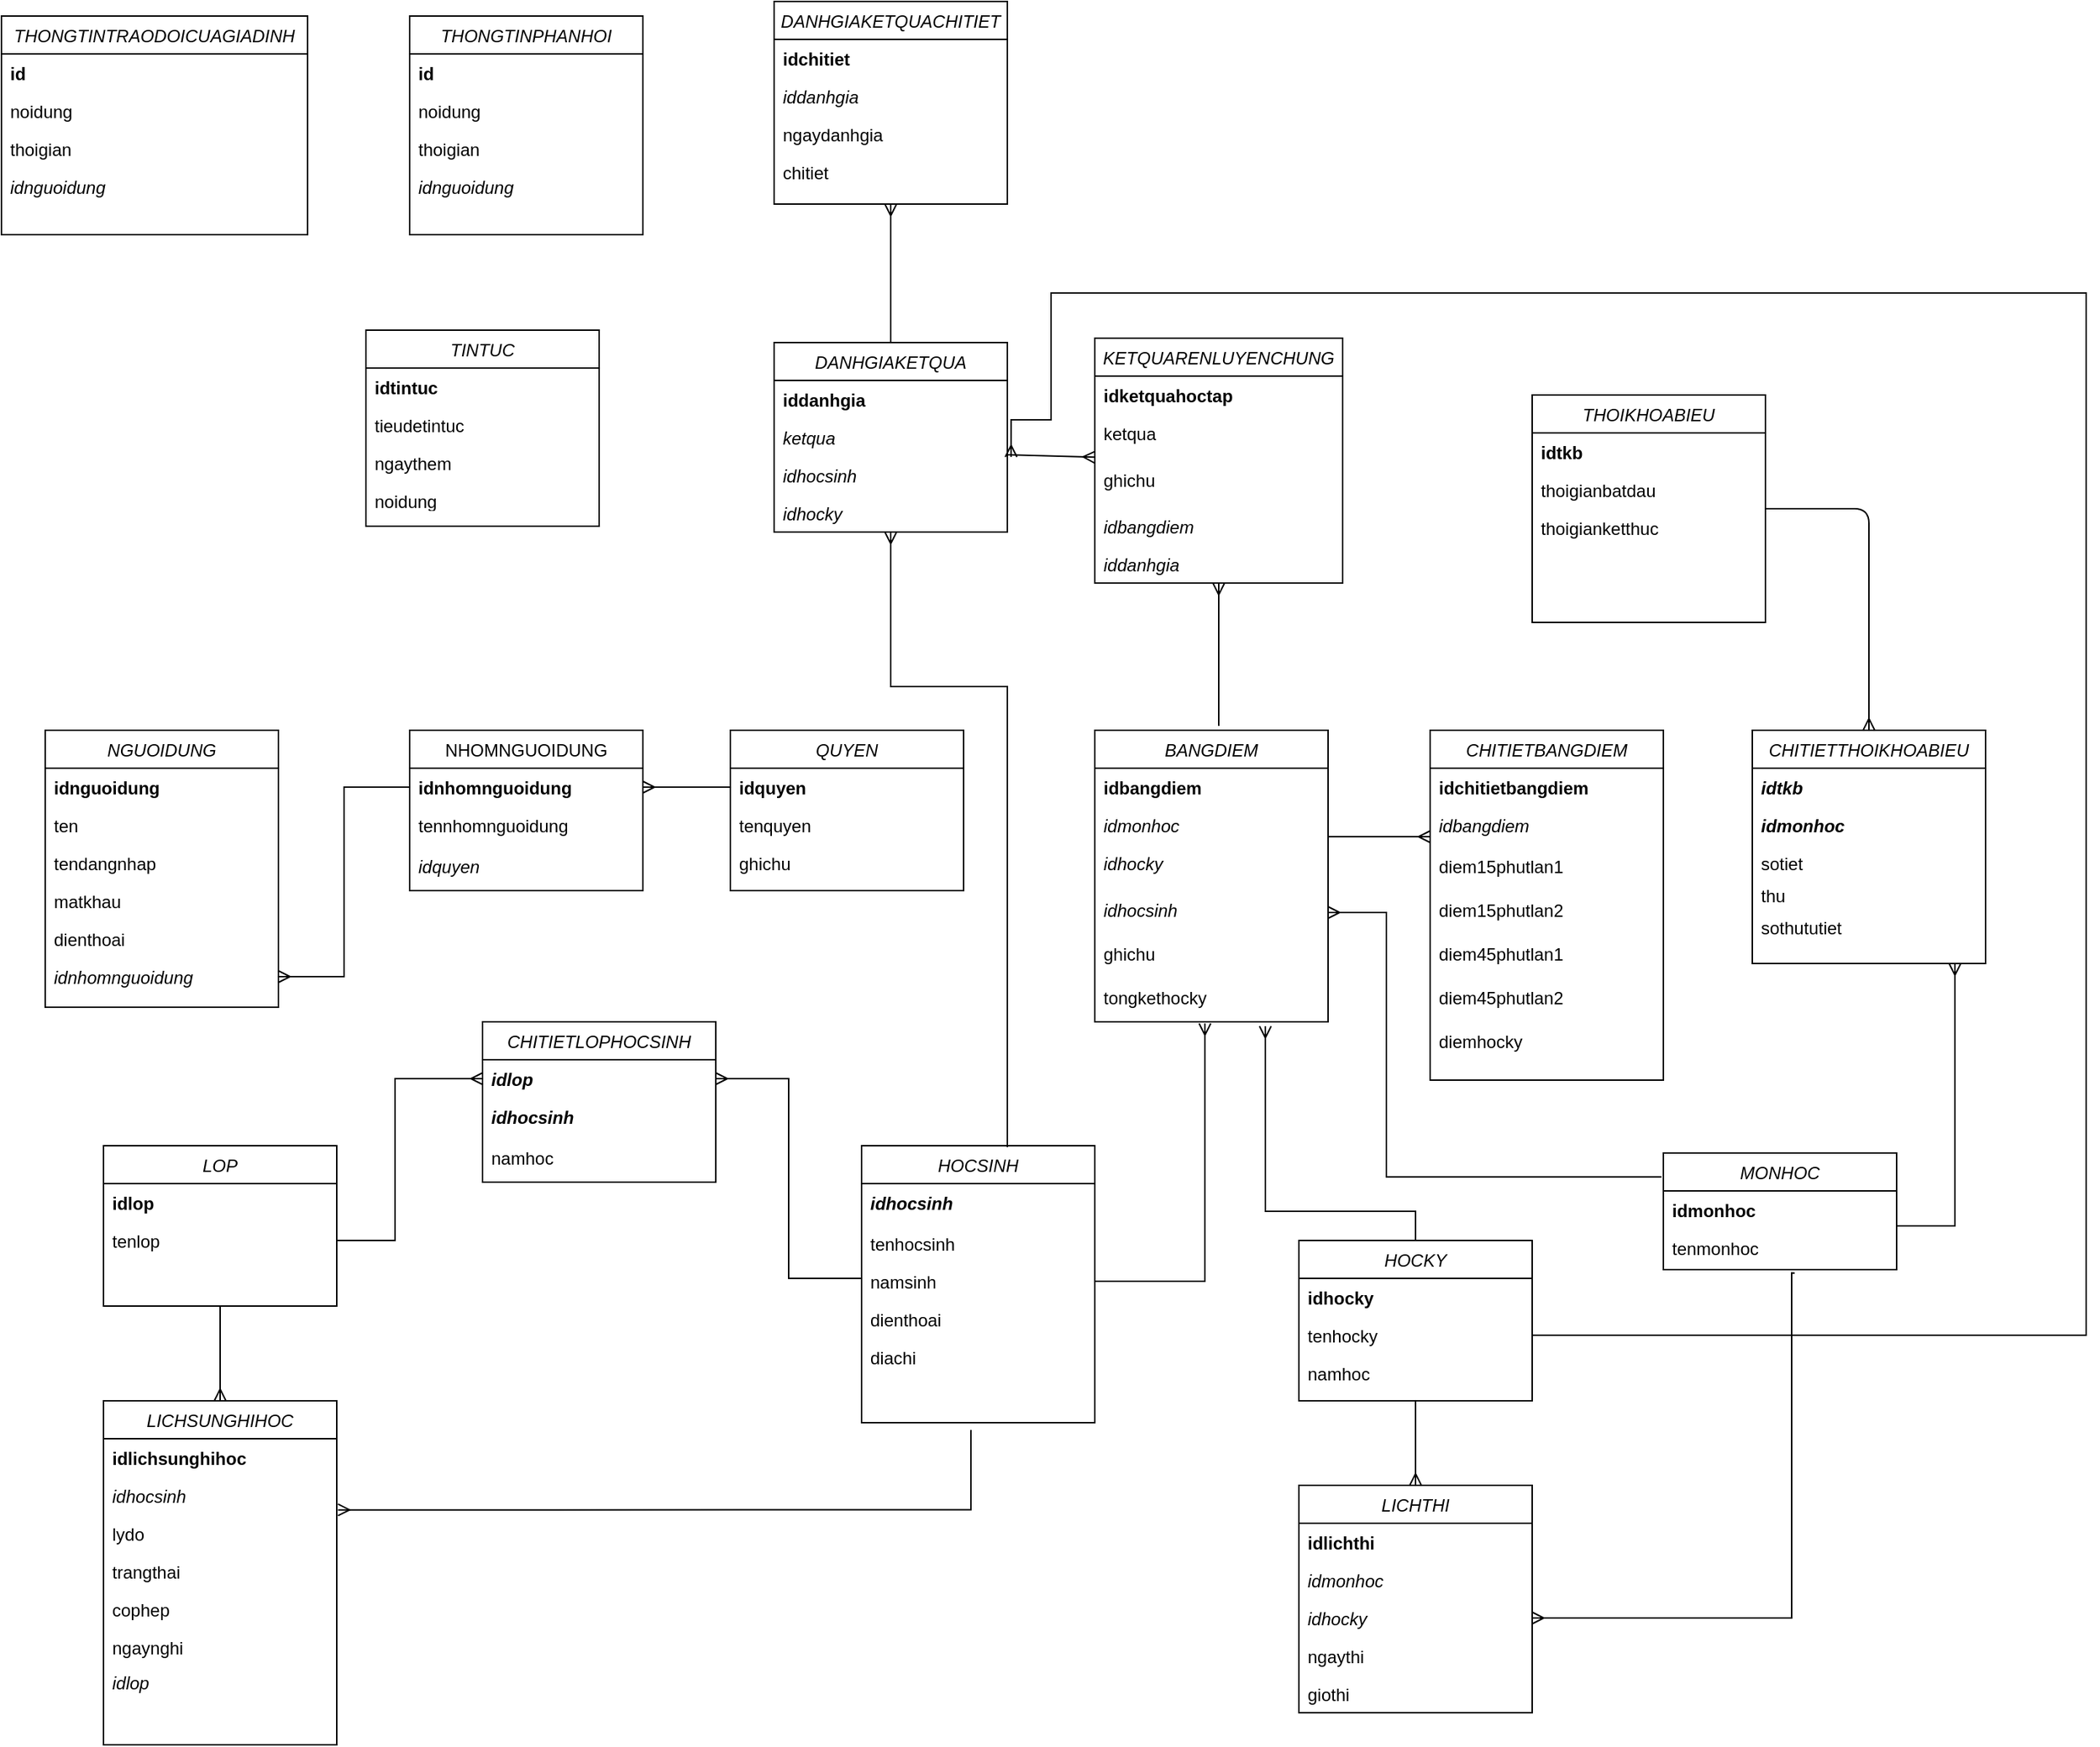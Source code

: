 <mxfile version="14.9.4" type="device"><diagram id="C5RBs43oDa-KdzZeNtuy" name="mô hình ER"><mxGraphModel dx="1583" dy="1812" grid="1" gridSize="10" guides="1" tooltips="1" connect="1" arrows="1" fold="1" page="1" pageScale="1" pageWidth="827" pageHeight="1169" math="0" shadow="0"><root><mxCell id="WIyWlLk6GJQsqaUBKTNV-0"/><mxCell id="WIyWlLk6GJQsqaUBKTNV-1" parent="WIyWlLk6GJQsqaUBKTNV-0"/><mxCell id="8jaKRJJXvkMaN28f0TLp-57" style="edgeStyle=orthogonalEdgeStyle;rounded=0;orthogonalLoop=1;jettySize=auto;html=1;entryX=1;entryY=0.5;entryDx=0;entryDy=0;endArrow=ERmany;endFill=0;exitX=0;exitY=0.5;exitDx=0;exitDy=0;" parent="WIyWlLk6GJQsqaUBKTNV-1" source="zkfFHV4jXpPFQw0GAbJ--18" target="8jaKRJJXvkMaN28f0TLp-56" edge="1"><mxGeometry relative="1" as="geometry"><mxPoint x="330" y="210" as="sourcePoint"/></mxGeometry></mxCell><mxCell id="8jaKRJJXvkMaN28f0TLp-70" value="" style="endArrow=ERmany;html=1;exitX=1;exitY=0.5;exitDx=0;exitDy=0;entryX=0;entryY=0.5;entryDx=0;entryDy=0;endFill=0;edgeStyle=orthogonalEdgeStyle;rounded=0;" parent="WIyWlLk6GJQsqaUBKTNV-1" source="8jaKRJJXvkMaN28f0TLp-8" edge="1"><mxGeometry width="50" height="50" relative="1" as="geometry"><mxPoint x="280" y="440" as="sourcePoint"/><mxPoint x="370" y="349.0" as="targetPoint"/><Array as="points"><mxPoint x="310" y="460"/><mxPoint x="310" y="349"/></Array></mxGeometry></mxCell><mxCell id="8jaKRJJXvkMaN28f0TLp-80" value="" style="endArrow=ERmany;html=1;exitX=0;exitY=0.5;exitDx=0;exitDy=0;entryX=1;entryY=0.5;entryDx=0;entryDy=0;endFill=0;edgeStyle=orthogonalEdgeStyle;rounded=0;" parent="WIyWlLk6GJQsqaUBKTNV-1" source="8jaKRJJXvkMaN28f0TLp-21" edge="1"><mxGeometry width="50" height="50" relative="1" as="geometry"><mxPoint x="280" y="455.0" as="sourcePoint"/><mxPoint x="530" y="349" as="targetPoint"/><Array as="points"><mxPoint x="580" y="486"/><mxPoint x="580" y="349"/></Array></mxGeometry></mxCell><mxCell id="8jaKRJJXvkMaN28f0TLp-120" value="CHITIETBANGDIEM" style="swimlane;fontStyle=2;align=center;verticalAlign=top;childLayout=stackLayout;horizontal=1;startSize=26;horizontalStack=0;resizeParent=1;resizeLast=0;collapsible=1;marginBottom=0;rounded=0;shadow=0;strokeWidth=1;" parent="WIyWlLk6GJQsqaUBKTNV-1" vertex="1"><mxGeometry x="1020" y="110" width="160" height="240" as="geometry"><mxRectangle x="230" y="140" width="160" height="26" as="alternateBounds"/></mxGeometry></mxCell><mxCell id="8jaKRJJXvkMaN28f0TLp-121" value="idchitietbangdiem" style="text;align=left;verticalAlign=top;spacingLeft=4;spacingRight=4;overflow=hidden;rotatable=0;points=[[0,0.5],[1,0.5]];portConstraint=eastwest;fontStyle=1" parent="8jaKRJJXvkMaN28f0TLp-120" vertex="1"><mxGeometry y="26" width="160" height="26" as="geometry"/></mxCell><mxCell id="8jaKRJJXvkMaN28f0TLp-122" value="idbangdiem" style="text;align=left;verticalAlign=top;spacingLeft=4;spacingRight=4;overflow=hidden;rotatable=0;points=[[0,0.5],[1,0.5]];portConstraint=eastwest;rounded=0;shadow=0;html=0;fontStyle=2" parent="8jaKRJJXvkMaN28f0TLp-120" vertex="1"><mxGeometry y="52" width="160" height="28" as="geometry"/></mxCell><mxCell id="8jaKRJJXvkMaN28f0TLp-124" value="diem15phutlan1" style="text;align=left;verticalAlign=top;spacingLeft=4;spacingRight=4;overflow=hidden;rotatable=0;points=[[0,0.5],[1,0.5]];portConstraint=eastwest;rounded=0;shadow=0;html=0;fontStyle=0" parent="8jaKRJJXvkMaN28f0TLp-120" vertex="1"><mxGeometry y="80" width="160" height="30" as="geometry"/></mxCell><mxCell id="8jaKRJJXvkMaN28f0TLp-128" value="diem15phutlan2" style="text;align=left;verticalAlign=top;spacingLeft=4;spacingRight=4;overflow=hidden;rotatable=0;points=[[0,0.5],[1,0.5]];portConstraint=eastwest;rounded=0;shadow=0;html=0;fontStyle=0" parent="8jaKRJJXvkMaN28f0TLp-120" vertex="1"><mxGeometry y="110" width="160" height="30" as="geometry"/></mxCell><mxCell id="8jaKRJJXvkMaN28f0TLp-126" value="diem45phutlan1" style="text;align=left;verticalAlign=top;spacingLeft=4;spacingRight=4;overflow=hidden;rotatable=0;points=[[0,0.5],[1,0.5]];portConstraint=eastwest;rounded=0;shadow=0;html=0;fontStyle=0" parent="8jaKRJJXvkMaN28f0TLp-120" vertex="1"><mxGeometry y="140" width="160" height="30" as="geometry"/></mxCell><mxCell id="8jaKRJJXvkMaN28f0TLp-129" value="diem45phutlan2" style="text;align=left;verticalAlign=top;spacingLeft=4;spacingRight=4;overflow=hidden;rotatable=0;points=[[0,0.5],[1,0.5]];portConstraint=eastwest;rounded=0;shadow=0;html=0;fontStyle=0" parent="8jaKRJJXvkMaN28f0TLp-120" vertex="1"><mxGeometry y="170" width="160" height="30" as="geometry"/></mxCell><mxCell id="8jaKRJJXvkMaN28f0TLp-127" value="diemhocky" style="text;align=left;verticalAlign=top;spacingLeft=4;spacingRight=4;overflow=hidden;rotatable=0;points=[[0,0.5],[1,0.5]];portConstraint=eastwest;rounded=0;shadow=0;html=0;fontStyle=0" parent="8jaKRJJXvkMaN28f0TLp-120" vertex="1"><mxGeometry y="200" width="160" height="40" as="geometry"/></mxCell><mxCell id="8jaKRJJXvkMaN28f0TLp-6" value="LOP" style="swimlane;fontStyle=2;align=center;verticalAlign=top;childLayout=stackLayout;horizontal=1;startSize=26;horizontalStack=0;resizeParent=1;resizeLast=0;collapsible=1;marginBottom=0;rounded=0;shadow=0;strokeWidth=1;" parent="WIyWlLk6GJQsqaUBKTNV-1" vertex="1"><mxGeometry x="110" y="395" width="160" height="110" as="geometry"><mxRectangle x="230" y="140" width="160" height="26" as="alternateBounds"/></mxGeometry></mxCell><mxCell id="8jaKRJJXvkMaN28f0TLp-7" value="idlop" style="text;align=left;verticalAlign=top;spacingLeft=4;spacingRight=4;overflow=hidden;rotatable=0;points=[[0,0.5],[1,0.5]];portConstraint=eastwest;fontStyle=1" parent="8jaKRJJXvkMaN28f0TLp-6" vertex="1"><mxGeometry y="26" width="160" height="26" as="geometry"/></mxCell><mxCell id="8jaKRJJXvkMaN28f0TLp-8" value="tenlop" style="text;align=left;verticalAlign=top;spacingLeft=4;spacingRight=4;overflow=hidden;rotatable=0;points=[[0,0.5],[1,0.5]];portConstraint=eastwest;rounded=0;shadow=0;html=0;" parent="8jaKRJJXvkMaN28f0TLp-6" vertex="1"><mxGeometry y="52" width="160" height="26" as="geometry"/></mxCell><mxCell id="8jaKRJJXvkMaN28f0TLp-73" value="CHITIETLOPHOCSINH" style="swimlane;fontStyle=2;align=center;verticalAlign=top;childLayout=stackLayout;horizontal=1;startSize=26;horizontalStack=0;resizeParent=1;resizeLast=0;collapsible=1;marginBottom=0;rounded=0;shadow=0;strokeWidth=1;" parent="WIyWlLk6GJQsqaUBKTNV-1" vertex="1"><mxGeometry x="370" y="310" width="160" height="110" as="geometry"><mxRectangle x="230" y="140" width="160" height="26" as="alternateBounds"/></mxGeometry></mxCell><mxCell id="8jaKRJJXvkMaN28f0TLp-78" value="idlop" style="text;align=left;verticalAlign=top;spacingLeft=4;spacingRight=4;overflow=hidden;rotatable=0;points=[[0,0.5],[1,0.5]];portConstraint=eastwest;fontStyle=3" parent="8jaKRJJXvkMaN28f0TLp-73" vertex="1"><mxGeometry y="26" width="160" height="26" as="geometry"/></mxCell><mxCell id="8jaKRJJXvkMaN28f0TLp-79" value="idhocsinh" style="text;align=left;verticalAlign=top;spacingLeft=4;spacingRight=4;overflow=hidden;rotatable=0;points=[[0,0.5],[1,0.5]];portConstraint=eastwest;fontStyle=3" parent="8jaKRJJXvkMaN28f0TLp-73" vertex="1"><mxGeometry y="52" width="160" height="28" as="geometry"/></mxCell><mxCell id="8jaKRJJXvkMaN28f0TLp-117" value="namhoc" style="text;align=left;verticalAlign=top;spacingLeft=4;spacingRight=4;overflow=hidden;rotatable=0;points=[[0,0.5],[1,0.5]];portConstraint=eastwest;fontStyle=0" parent="8jaKRJJXvkMaN28f0TLp-73" vertex="1"><mxGeometry y="80" width="160" height="26" as="geometry"/></mxCell><mxCell id="8jaKRJJXvkMaN28f0TLp-18" value="HOCSINH" style="swimlane;fontStyle=2;align=center;verticalAlign=top;childLayout=stackLayout;horizontal=1;startSize=26;horizontalStack=0;resizeParent=1;resizeLast=0;collapsible=1;marginBottom=0;rounded=0;shadow=0;strokeWidth=1;" parent="WIyWlLk6GJQsqaUBKTNV-1" vertex="1"><mxGeometry x="630" y="395" width="160" height="190" as="geometry"><mxRectangle x="230" y="140" width="160" height="26" as="alternateBounds"/></mxGeometry></mxCell><mxCell id="8jaKRJJXvkMaN28f0TLp-118" value="idhocsinh" style="text;align=left;verticalAlign=top;spacingLeft=4;spacingRight=4;overflow=hidden;rotatable=0;points=[[0,0.5],[1,0.5]];portConstraint=eastwest;fontStyle=3" parent="8jaKRJJXvkMaN28f0TLp-18" vertex="1"><mxGeometry y="26" width="160" height="28" as="geometry"/></mxCell><mxCell id="8jaKRJJXvkMaN28f0TLp-20" value="tenhocsinh" style="text;align=left;verticalAlign=top;spacingLeft=4;spacingRight=4;overflow=hidden;rotatable=0;points=[[0,0.5],[1,0.5]];portConstraint=eastwest;rounded=0;shadow=0;html=0;" parent="8jaKRJJXvkMaN28f0TLp-18" vertex="1"><mxGeometry y="54" width="160" height="26" as="geometry"/></mxCell><mxCell id="8jaKRJJXvkMaN28f0TLp-21" value="namsinh" style="text;align=left;verticalAlign=top;spacingLeft=4;spacingRight=4;overflow=hidden;rotatable=0;points=[[0,0.5],[1,0.5]];portConstraint=eastwest;rounded=0;shadow=0;html=0;" parent="8jaKRJJXvkMaN28f0TLp-18" vertex="1"><mxGeometry y="80" width="160" height="26" as="geometry"/></mxCell><mxCell id="8jaKRJJXvkMaN28f0TLp-66" value="dienthoai" style="text;align=left;verticalAlign=top;spacingLeft=4;spacingRight=4;overflow=hidden;rotatable=0;points=[[0,0.5],[1,0.5]];portConstraint=eastwest;rounded=0;shadow=0;html=0;" parent="8jaKRJJXvkMaN28f0TLp-18" vertex="1"><mxGeometry y="106" width="160" height="26" as="geometry"/></mxCell><mxCell id="8jaKRJJXvkMaN28f0TLp-68" value="diachi" style="text;align=left;verticalAlign=top;spacingLeft=4;spacingRight=4;overflow=hidden;rotatable=0;points=[[0,0.5],[1,0.5]];portConstraint=eastwest;rounded=0;shadow=0;html=0;" parent="8jaKRJJXvkMaN28f0TLp-18" vertex="1"><mxGeometry y="132" width="160" height="28" as="geometry"/></mxCell><mxCell id="8jaKRJJXvkMaN28f0TLp-87" value="" style="endArrow=ERmany;html=1;entryX=0.5;entryY=0;entryDx=0;entryDy=0;exitX=0.5;exitY=1;exitDx=0;exitDy=0;endFill=0;" parent="WIyWlLk6GJQsqaUBKTNV-1" source="8jaKRJJXvkMaN28f0TLp-6" target="8jaKRJJXvkMaN28f0TLp-30" edge="1"><mxGeometry width="50" height="50" relative="1" as="geometry"><mxPoint x="160" y="530" as="sourcePoint"/><mxPoint x="330" y="590" as="targetPoint"/></mxGeometry></mxCell><mxCell id="8jaKRJJXvkMaN28f0TLp-92" value="BANGDIEM" style="swimlane;fontStyle=2;align=center;verticalAlign=top;childLayout=stackLayout;horizontal=1;startSize=26;horizontalStack=0;resizeParent=1;resizeLast=0;collapsible=1;marginBottom=0;rounded=0;shadow=0;strokeWidth=1;" parent="WIyWlLk6GJQsqaUBKTNV-1" vertex="1"><mxGeometry x="790" y="110" width="160" height="200" as="geometry"><mxRectangle x="230" y="140" width="160" height="26" as="alternateBounds"/></mxGeometry></mxCell><mxCell id="8jaKRJJXvkMaN28f0TLp-93" value="idbangdiem" style="text;align=left;verticalAlign=top;spacingLeft=4;spacingRight=4;overflow=hidden;rotatable=0;points=[[0,0.5],[1,0.5]];portConstraint=eastwest;fontStyle=1" parent="8jaKRJJXvkMaN28f0TLp-92" vertex="1"><mxGeometry y="26" width="160" height="26" as="geometry"/></mxCell><mxCell id="8jaKRJJXvkMaN28f0TLp-94" value="idmonhoc" style="text;align=left;verticalAlign=top;spacingLeft=4;spacingRight=4;overflow=hidden;rotatable=0;points=[[0,0.5],[1,0.5]];portConstraint=eastwest;rounded=0;shadow=0;html=0;fontStyle=2" parent="8jaKRJJXvkMaN28f0TLp-92" vertex="1"><mxGeometry y="52" width="160" height="26" as="geometry"/></mxCell><mxCell id="8jaKRJJXvkMaN28f0TLp-95" value="idhocky" style="text;align=left;verticalAlign=top;spacingLeft=4;spacingRight=4;overflow=hidden;rotatable=0;points=[[0,0.5],[1,0.5]];portConstraint=eastwest;rounded=0;shadow=0;html=0;fontStyle=2" parent="8jaKRJJXvkMaN28f0TLp-92" vertex="1"><mxGeometry y="78" width="160" height="32" as="geometry"/></mxCell><mxCell id="8jaKRJJXvkMaN28f0TLp-19" value="idhocsinh" style="text;align=left;verticalAlign=top;spacingLeft=4;spacingRight=4;overflow=hidden;rotatable=0;points=[[0,0.5],[1,0.5]];portConstraint=eastwest;fontStyle=2" parent="8jaKRJJXvkMaN28f0TLp-92" vertex="1"><mxGeometry y="110" width="160" height="30" as="geometry"/></mxCell><mxCell id="8jaKRJJXvkMaN28f0TLp-119" value="ghichu" style="text;align=left;verticalAlign=top;spacingLeft=4;spacingRight=4;overflow=hidden;rotatable=0;points=[[0,0.5],[1,0.5]];portConstraint=eastwest;fontStyle=0" parent="8jaKRJJXvkMaN28f0TLp-92" vertex="1"><mxGeometry y="140" width="160" height="30" as="geometry"/></mxCell><mxCell id="8jaKRJJXvkMaN28f0TLp-134" value="tongkethocky" style="text;align=left;verticalAlign=top;spacingLeft=4;spacingRight=4;overflow=hidden;rotatable=0;points=[[0,0.5],[1,0.5]];portConstraint=eastwest;fontStyle=0" parent="8jaKRJJXvkMaN28f0TLp-92" vertex="1"><mxGeometry y="170" width="160" height="30" as="geometry"/></mxCell><mxCell id="8jaKRJJXvkMaN28f0TLp-30" value="LICHSUNGHIHOC" style="swimlane;fontStyle=2;align=center;verticalAlign=top;childLayout=stackLayout;horizontal=1;startSize=26;horizontalStack=0;resizeParent=1;resizeLast=0;collapsible=1;marginBottom=0;rounded=0;shadow=0;strokeWidth=1;" parent="WIyWlLk6GJQsqaUBKTNV-1" vertex="1"><mxGeometry x="110" y="570" width="160" height="236" as="geometry"><mxRectangle x="230" y="140" width="160" height="26" as="alternateBounds"/></mxGeometry></mxCell><mxCell id="8jaKRJJXvkMaN28f0TLp-31" value="idlichsunghihoc" style="text;align=left;verticalAlign=top;spacingLeft=4;spacingRight=4;overflow=hidden;rotatable=0;points=[[0,0.5],[1,0.5]];portConstraint=eastwest;fontStyle=1" parent="8jaKRJJXvkMaN28f0TLp-30" vertex="1"><mxGeometry y="26" width="160" height="26" as="geometry"/></mxCell><mxCell id="8jaKRJJXvkMaN28f0TLp-32" value="idhocsinh" style="text;align=left;verticalAlign=top;spacingLeft=4;spacingRight=4;overflow=hidden;rotatable=0;points=[[0,0.5],[1,0.5]];portConstraint=eastwest;rounded=0;shadow=0;html=0;fontStyle=2" parent="8jaKRJJXvkMaN28f0TLp-30" vertex="1"><mxGeometry y="52" width="160" height="26" as="geometry"/></mxCell><mxCell id="8jaKRJJXvkMaN28f0TLp-35" value="lydo" style="text;align=left;verticalAlign=top;spacingLeft=4;spacingRight=4;overflow=hidden;rotatable=0;points=[[0,0.5],[1,0.5]];portConstraint=eastwest;" parent="8jaKRJJXvkMaN28f0TLp-30" vertex="1"><mxGeometry y="78" width="160" height="26" as="geometry"/></mxCell><mxCell id="8jaKRJJXvkMaN28f0TLp-91" value="trangthai" style="text;align=left;verticalAlign=top;spacingLeft=4;spacingRight=4;overflow=hidden;rotatable=0;points=[[0,0.5],[1,0.5]];portConstraint=eastwest;" parent="8jaKRJJXvkMaN28f0TLp-30" vertex="1"><mxGeometry y="104" width="160" height="26" as="geometry"/></mxCell><mxCell id="8jaKRJJXvkMaN28f0TLp-84" value="cophep" style="text;align=left;verticalAlign=top;spacingLeft=4;spacingRight=4;overflow=hidden;rotatable=0;points=[[0,0.5],[1,0.5]];portConstraint=eastwest;rounded=0;shadow=0;html=0;" parent="8jaKRJJXvkMaN28f0TLp-30" vertex="1"><mxGeometry y="130" width="160" height="26" as="geometry"/></mxCell><mxCell id="8jaKRJJXvkMaN28f0TLp-85" value="ngaynghi" style="text;align=left;verticalAlign=top;spacingLeft=4;spacingRight=4;overflow=hidden;rotatable=0;points=[[0,0.5],[1,0.5]];portConstraint=eastwest;rounded=0;shadow=0;html=0;" parent="8jaKRJJXvkMaN28f0TLp-30" vertex="1"><mxGeometry y="156" width="160" height="24" as="geometry"/></mxCell><mxCell id="8jaKRJJXvkMaN28f0TLp-89" value="idlop" style="text;align=left;verticalAlign=top;spacingLeft=4;spacingRight=4;overflow=hidden;rotatable=0;points=[[0,0.5],[1,0.5]];portConstraint=eastwest;fontStyle=2" parent="8jaKRJJXvkMaN28f0TLp-30" vertex="1"><mxGeometry y="180" width="160" height="26" as="geometry"/></mxCell><mxCell id="8jaKRJJXvkMaN28f0TLp-88" value="" style="endArrow=ERmany;html=1;endFill=0;entryX=1.005;entryY=-0.122;entryDx=0;entryDy=0;entryPerimeter=0;edgeStyle=orthogonalEdgeStyle;rounded=0;" parent="WIyWlLk6GJQsqaUBKTNV-1" target="8jaKRJJXvkMaN28f0TLp-35" edge="1"><mxGeometry width="50" height="50" relative="1" as="geometry"><mxPoint x="705" y="590" as="sourcePoint"/><mxPoint x="390" y="620" as="targetPoint"/><Array as="points"><mxPoint x="705" y="645"/></Array></mxGeometry></mxCell><mxCell id="8jaKRJJXvkMaN28f0TLp-103" style="edgeStyle=orthogonalEdgeStyle;rounded=0;orthogonalLoop=1;jettySize=auto;html=1;entryX=1;entryY=0.5;entryDx=0;entryDy=0;endArrow=ERmany;endFill=0;exitX=0;exitY=0.5;exitDx=0;exitDy=0;" parent="WIyWlLk6GJQsqaUBKTNV-1" source="8jaKRJJXvkMaN28f0TLp-97" target="zkfFHV4jXpPFQw0GAbJ--18" edge="1"><mxGeometry relative="1" as="geometry"><mxPoint x="330" y="159" as="sourcePoint"/><mxPoint x="240" y="289" as="targetPoint"/><Array as="points"><mxPoint x="510" y="149"/><mxPoint x="510" y="149"/></Array></mxGeometry></mxCell><mxCell id="8jaKRJJXvkMaN28f0TLp-109" value="HOCKY" style="swimlane;fontStyle=2;align=center;verticalAlign=top;childLayout=stackLayout;horizontal=1;startSize=26;horizontalStack=0;resizeParent=1;resizeLast=0;collapsible=1;marginBottom=0;rounded=0;shadow=0;strokeWidth=1;" parent="WIyWlLk6GJQsqaUBKTNV-1" vertex="1"><mxGeometry x="930" y="460" width="160" height="110" as="geometry"><mxRectangle x="230" y="140" width="160" height="26" as="alternateBounds"/></mxGeometry></mxCell><mxCell id="8jaKRJJXvkMaN28f0TLp-110" value="idhocky" style="text;align=left;verticalAlign=top;spacingLeft=4;spacingRight=4;overflow=hidden;rotatable=0;points=[[0,0.5],[1,0.5]];portConstraint=eastwest;fontStyle=1" parent="8jaKRJJXvkMaN28f0TLp-109" vertex="1"><mxGeometry y="26" width="160" height="26" as="geometry"/></mxCell><mxCell id="8jaKRJJXvkMaN28f0TLp-111" value="tenhocky" style="text;align=left;verticalAlign=top;spacingLeft=4;spacingRight=4;overflow=hidden;rotatable=0;points=[[0,0.5],[1,0.5]];portConstraint=eastwest;rounded=0;shadow=0;html=0;" parent="8jaKRJJXvkMaN28f0TLp-109" vertex="1"><mxGeometry y="52" width="160" height="26" as="geometry"/></mxCell><mxCell id="8jaKRJJXvkMaN28f0TLp-112" value="namhoc" style="text;align=left;verticalAlign=top;spacingLeft=4;spacingRight=4;overflow=hidden;rotatable=0;points=[[0,0.5],[1,0.5]];portConstraint=eastwest;rounded=0;shadow=0;html=0;fontStyle=0" parent="8jaKRJJXvkMaN28f0TLp-109" vertex="1"><mxGeometry y="78" width="160" height="26" as="geometry"/></mxCell><mxCell id="8jaKRJJXvkMaN28f0TLp-105" value="MONHOC" style="swimlane;fontStyle=2;align=center;verticalAlign=top;childLayout=stackLayout;horizontal=1;startSize=26;horizontalStack=0;resizeParent=1;resizeLast=0;collapsible=1;marginBottom=0;rounded=0;shadow=0;strokeWidth=1;" parent="WIyWlLk6GJQsqaUBKTNV-1" vertex="1"><mxGeometry x="1180" y="400" width="160" height="80" as="geometry"><mxRectangle x="230" y="140" width="160" height="26" as="alternateBounds"/></mxGeometry></mxCell><mxCell id="8jaKRJJXvkMaN28f0TLp-106" value="idmonhoc" style="text;align=left;verticalAlign=top;spacingLeft=4;spacingRight=4;overflow=hidden;rotatable=0;points=[[0,0.5],[1,0.5]];portConstraint=eastwest;fontStyle=1" parent="8jaKRJJXvkMaN28f0TLp-105" vertex="1"><mxGeometry y="26" width="160" height="26" as="geometry"/></mxCell><mxCell id="8jaKRJJXvkMaN28f0TLp-107" value="tenmonhoc" style="text;align=left;verticalAlign=top;spacingLeft=4;spacingRight=4;overflow=hidden;rotatable=0;points=[[0,0.5],[1,0.5]];portConstraint=eastwest;rounded=0;shadow=0;html=0;" parent="8jaKRJJXvkMaN28f0TLp-105" vertex="1"><mxGeometry y="52" width="160" height="28" as="geometry"/></mxCell><mxCell id="8jaKRJJXvkMaN28f0TLp-130" value="" style="endArrow=ERmany;html=1;endFill=0;rounded=0;" parent="WIyWlLk6GJQsqaUBKTNV-1" edge="1"><mxGeometry width="50" height="50" relative="1" as="geometry"><mxPoint x="950" y="183" as="sourcePoint"/><mxPoint x="1020" y="183" as="targetPoint"/></mxGeometry></mxCell><mxCell id="8jaKRJJXvkMaN28f0TLp-131" value="" style="endArrow=ERmany;html=1;endFill=0;rounded=0;edgeStyle=orthogonalEdgeStyle;exitX=1;exitY=0.5;exitDx=0;exitDy=0;entryX=0.472;entryY=1.038;entryDx=0;entryDy=0;entryPerimeter=0;" parent="WIyWlLk6GJQsqaUBKTNV-1" source="8jaKRJJXvkMaN28f0TLp-21" target="8jaKRJJXvkMaN28f0TLp-134" edge="1"><mxGeometry width="50" height="50" relative="1" as="geometry"><mxPoint x="700" y="310" as="sourcePoint"/><mxPoint x="866" y="320" as="targetPoint"/><Array as="points"><mxPoint x="866" y="488"/></Array></mxGeometry></mxCell><mxCell id="8jaKRJJXvkMaN28f0TLp-137" value="" style="endArrow=ERmany;html=1;endFill=0;rounded=0;edgeStyle=orthogonalEdgeStyle;entryX=1;entryY=0.5;entryDx=0;entryDy=0;exitX=-0.008;exitY=0.205;exitDx=0;exitDy=0;exitPerimeter=0;" parent="WIyWlLk6GJQsqaUBKTNV-1" source="8jaKRJJXvkMaN28f0TLp-105" target="8jaKRJJXvkMaN28f0TLp-19" edge="1"><mxGeometry width="50" height="50" relative="1" as="geometry"><mxPoint x="1180" y="430" as="sourcePoint"/><mxPoint x="910" y="313" as="targetPoint"/><Array as="points"><mxPoint x="990" y="416"/><mxPoint x="990" y="235"/></Array></mxGeometry></mxCell><mxCell id="8jaKRJJXvkMaN28f0TLp-138" value="" style="endArrow=ERmany;html=1;endFill=0;rounded=0;edgeStyle=orthogonalEdgeStyle;exitX=0.5;exitY=0;exitDx=0;exitDy=0;entryX=0.731;entryY=1.1;entryDx=0;entryDy=0;entryPerimeter=0;" parent="WIyWlLk6GJQsqaUBKTNV-1" source="8jaKRJJXvkMaN28f0TLp-109" target="8jaKRJJXvkMaN28f0TLp-134" edge="1"><mxGeometry width="50" height="50" relative="1" as="geometry"><mxPoint x="1186.96" y="440.992" as="sourcePoint"/><mxPoint x="960" y="245" as="targetPoint"/><Array as="points"><mxPoint x="1010" y="440"/><mxPoint x="907" y="440"/></Array></mxGeometry></mxCell><mxCell id="8jaKRJJXvkMaN28f0TLp-139" value="LICHTHI" style="swimlane;fontStyle=2;align=center;verticalAlign=top;childLayout=stackLayout;horizontal=1;startSize=26;horizontalStack=0;resizeParent=1;resizeLast=0;collapsible=1;marginBottom=0;rounded=0;shadow=0;strokeWidth=1;" parent="WIyWlLk6GJQsqaUBKTNV-1" vertex="1"><mxGeometry x="930" y="628" width="160" height="156" as="geometry"><mxRectangle x="230" y="140" width="160" height="26" as="alternateBounds"/></mxGeometry></mxCell><mxCell id="8jaKRJJXvkMaN28f0TLp-140" value="idlichthi" style="text;align=left;verticalAlign=top;spacingLeft=4;spacingRight=4;overflow=hidden;rotatable=0;points=[[0,0.5],[1,0.5]];portConstraint=eastwest;fontStyle=1" parent="8jaKRJJXvkMaN28f0TLp-139" vertex="1"><mxGeometry y="26" width="160" height="26" as="geometry"/></mxCell><mxCell id="8jaKRJJXvkMaN28f0TLp-141" value="idmonhoc" style="text;align=left;verticalAlign=top;spacingLeft=4;spacingRight=4;overflow=hidden;rotatable=0;points=[[0,0.5],[1,0.5]];portConstraint=eastwest;rounded=0;shadow=0;html=0;fontStyle=2" parent="8jaKRJJXvkMaN28f0TLp-139" vertex="1"><mxGeometry y="52" width="160" height="26" as="geometry"/></mxCell><mxCell id="8jaKRJJXvkMaN28f0TLp-145" value="idhocky" style="text;align=left;verticalAlign=top;spacingLeft=4;spacingRight=4;overflow=hidden;rotatable=0;points=[[0,0.5],[1,0.5]];portConstraint=eastwest;rounded=0;shadow=0;html=0;fontStyle=2" parent="8jaKRJJXvkMaN28f0TLp-139" vertex="1"><mxGeometry y="78" width="160" height="26" as="geometry"/></mxCell><mxCell id="8jaKRJJXvkMaN28f0TLp-142" value="ngaythi" style="text;align=left;verticalAlign=top;spacingLeft=4;spacingRight=4;overflow=hidden;rotatable=0;points=[[0,0.5],[1,0.5]];portConstraint=eastwest;rounded=0;shadow=0;html=0;fontStyle=0" parent="8jaKRJJXvkMaN28f0TLp-139" vertex="1"><mxGeometry y="104" width="160" height="26" as="geometry"/></mxCell><mxCell id="8jaKRJJXvkMaN28f0TLp-143" value="giothi" style="text;align=left;verticalAlign=top;spacingLeft=4;spacingRight=4;overflow=hidden;rotatable=0;points=[[0,0.5],[1,0.5]];portConstraint=eastwest;rounded=0;shadow=0;html=0;fontStyle=0" parent="8jaKRJJXvkMaN28f0TLp-139" vertex="1"><mxGeometry y="130" width="160" height="26" as="geometry"/></mxCell><mxCell id="8jaKRJJXvkMaN28f0TLp-147" value="" style="endArrow=ERmany;html=1;exitX=0.5;exitY=1;exitDx=0;exitDy=0;entryX=0.5;entryY=0;entryDx=0;entryDy=0;endFill=0;" parent="WIyWlLk6GJQsqaUBKTNV-1" source="8jaKRJJXvkMaN28f0TLp-109" target="8jaKRJJXvkMaN28f0TLp-139" edge="1"><mxGeometry width="50" height="50" relative="1" as="geometry"><mxPoint x="1020" y="670" as="sourcePoint"/><mxPoint x="1070" y="620" as="targetPoint"/></mxGeometry></mxCell><mxCell id="8jaKRJJXvkMaN28f0TLp-148" value="" style="endArrow=ERmany;html=1;entryX=1;entryY=0.5;entryDx=0;entryDy=0;endFill=0;edgeStyle=orthogonalEdgeStyle;rounded=0;exitX=0.563;exitY=1.083;exitDx=0;exitDy=0;exitPerimeter=0;" parent="WIyWlLk6GJQsqaUBKTNV-1" source="8jaKRJJXvkMaN28f0TLp-107" target="8jaKRJJXvkMaN28f0TLp-145" edge="1"><mxGeometry width="50" height="50" relative="1" as="geometry"><mxPoint x="1268" y="510" as="sourcePoint"/><mxPoint x="1020" y="710" as="targetPoint"/><Array as="points"><mxPoint x="1268" y="482"/><mxPoint x="1268" y="719"/></Array></mxGeometry></mxCell><mxCell id="8jaKRJJXvkMaN28f0TLp-172" value="" style="endArrow=ERmany;html=1;endFill=0;entryX=0.5;entryY=1;entryDx=0;entryDy=0;" parent="WIyWlLk6GJQsqaUBKTNV-1" target="8jaKRJJXvkMaN28f0TLp-165" edge="1"><mxGeometry width="50" height="50" relative="1" as="geometry"><mxPoint x="875" y="107" as="sourcePoint"/><mxPoint x="870" as="targetPoint"/></mxGeometry></mxCell><mxCell id="zkfFHV4jXpPFQw0GAbJ--0" value="NGUOIDUNG" style="swimlane;fontStyle=2;align=center;verticalAlign=top;childLayout=stackLayout;horizontal=1;startSize=26;horizontalStack=0;resizeParent=1;resizeLast=0;collapsible=1;marginBottom=0;rounded=0;shadow=0;strokeWidth=1;" parent="WIyWlLk6GJQsqaUBKTNV-1" vertex="1"><mxGeometry x="70" y="110" width="160" height="190" as="geometry"><mxRectangle x="230" y="140" width="160" height="26" as="alternateBounds"/></mxGeometry></mxCell><mxCell id="zkfFHV4jXpPFQw0GAbJ--1" value="idnguoidung" style="text;align=left;verticalAlign=top;spacingLeft=4;spacingRight=4;overflow=hidden;rotatable=0;points=[[0,0.5],[1,0.5]];portConstraint=eastwest;fontStyle=1" parent="zkfFHV4jXpPFQw0GAbJ--0" vertex="1"><mxGeometry y="26" width="160" height="26" as="geometry"/></mxCell><mxCell id="zkfFHV4jXpPFQw0GAbJ--2" value="ten" style="text;align=left;verticalAlign=top;spacingLeft=4;spacingRight=4;overflow=hidden;rotatable=0;points=[[0,0.5],[1,0.5]];portConstraint=eastwest;rounded=0;shadow=0;html=0;" parent="zkfFHV4jXpPFQw0GAbJ--0" vertex="1"><mxGeometry y="52" width="160" height="26" as="geometry"/></mxCell><mxCell id="8jaKRJJXvkMaN28f0TLp-67" value="tendangnhap" style="text;align=left;verticalAlign=top;spacingLeft=4;spacingRight=4;overflow=hidden;rotatable=0;points=[[0,0.5],[1,0.5]];portConstraint=eastwest;rounded=0;shadow=0;html=0;" parent="zkfFHV4jXpPFQw0GAbJ--0" vertex="1"><mxGeometry y="78" width="160" height="26" as="geometry"/></mxCell><mxCell id="zkfFHV4jXpPFQw0GAbJ--3" value="matkhau" style="text;align=left;verticalAlign=top;spacingLeft=4;spacingRight=4;overflow=hidden;rotatable=0;points=[[0,0.5],[1,0.5]];portConstraint=eastwest;rounded=0;shadow=0;html=0;" parent="zkfFHV4jXpPFQw0GAbJ--0" vertex="1"><mxGeometry y="104" width="160" height="26" as="geometry"/></mxCell><mxCell id="8jaKRJJXvkMaN28f0TLp-55" value="dienthoai" style="text;align=left;verticalAlign=top;spacingLeft=4;spacingRight=4;overflow=hidden;rotatable=0;points=[[0,0.5],[1,0.5]];portConstraint=eastwest;rounded=0;shadow=0;html=0;" parent="zkfFHV4jXpPFQw0GAbJ--0" vertex="1"><mxGeometry y="130" width="160" height="26" as="geometry"/></mxCell><mxCell id="8jaKRJJXvkMaN28f0TLp-56" value="idnhomnguoidung" style="text;align=left;verticalAlign=top;spacingLeft=4;spacingRight=4;overflow=hidden;rotatable=0;points=[[0,0.5],[1,0.5]];portConstraint=eastwest;rounded=0;shadow=0;html=0;fontStyle=2" parent="zkfFHV4jXpPFQw0GAbJ--0" vertex="1"><mxGeometry y="156" width="160" height="26" as="geometry"/></mxCell><mxCell id="8jaKRJJXvkMaN28f0TLp-187" value="" style="endArrow=ERmany;html=1;endFill=0;edgeStyle=orthogonalEdgeStyle;rounded=0;" parent="WIyWlLk6GJQsqaUBKTNV-1" source="8jaKRJJXvkMaN28f0TLp-106" target="8jaKRJJXvkMaN28f0TLp-191" edge="1"><mxGeometry width="50" height="50" relative="1" as="geometry"><mxPoint x="1310" y="510" as="sourcePoint"/><mxPoint x="710" y="956" as="targetPoint"/><Array as="points"><mxPoint x="1380" y="450"/></Array></mxGeometry></mxCell><mxCell id="8jaKRJJXvkMaN28f0TLp-197" value="" style="endArrow=ERmany;html=1;entryX=0.5;entryY=0;entryDx=0;entryDy=0;endFill=0;" parent="WIyWlLk6GJQsqaUBKTNV-1" source="8jaKRJJXvkMaN28f0TLp-181" target="8jaKRJJXvkMaN28f0TLp-191" edge="1"><mxGeometry width="50" height="50" relative="1" as="geometry"><mxPoint x="592.08" y="1029.998" as="sourcePoint"/><mxPoint x="630" y="770" as="targetPoint"/><Array as="points"><mxPoint x="1321" y="-42"/></Array></mxGeometry></mxCell><mxCell id="8jaKRJJXvkMaN28f0TLp-191" value="CHITIETTHOIKHOABIEU" style="swimlane;fontStyle=2;align=center;verticalAlign=top;childLayout=stackLayout;horizontal=1;startSize=26;horizontalStack=0;resizeParent=1;resizeLast=0;collapsible=1;marginBottom=0;rounded=0;shadow=0;strokeWidth=1;" parent="WIyWlLk6GJQsqaUBKTNV-1" vertex="1"><mxGeometry x="1241" y="110" width="160" height="160" as="geometry"><mxRectangle x="230" y="140" width="160" height="26" as="alternateBounds"/></mxGeometry></mxCell><mxCell id="8jaKRJJXvkMaN28f0TLp-192" value="idtkb" style="text;align=left;verticalAlign=top;spacingLeft=4;spacingRight=4;overflow=hidden;rotatable=0;points=[[0,0.5],[1,0.5]];portConstraint=eastwest;fontStyle=3" parent="8jaKRJJXvkMaN28f0TLp-191" vertex="1"><mxGeometry y="26" width="160" height="26" as="geometry"/></mxCell><mxCell id="8jaKRJJXvkMaN28f0TLp-193" value="idmonhoc" style="text;align=left;verticalAlign=top;spacingLeft=4;spacingRight=4;overflow=hidden;rotatable=0;points=[[0,0.5],[1,0.5]];portConstraint=eastwest;rounded=0;shadow=0;html=0;fontStyle=3" parent="8jaKRJJXvkMaN28f0TLp-191" vertex="1"><mxGeometry y="52" width="160" height="26" as="geometry"/></mxCell><mxCell id="8jaKRJJXvkMaN28f0TLp-194" value="sotiet" style="text;align=left;verticalAlign=top;spacingLeft=4;spacingRight=4;overflow=hidden;rotatable=0;points=[[0,0.5],[1,0.5]];portConstraint=eastwest;rounded=0;shadow=0;html=0;fontStyle=0" parent="8jaKRJJXvkMaN28f0TLp-191" vertex="1"><mxGeometry y="78" width="160" height="22" as="geometry"/></mxCell><mxCell id="8jaKRJJXvkMaN28f0TLp-198" value="thu" style="text;align=left;verticalAlign=top;spacingLeft=4;spacingRight=4;overflow=hidden;rotatable=0;points=[[0,0.5],[1,0.5]];portConstraint=eastwest;rounded=0;shadow=0;html=0;fontStyle=0" parent="8jaKRJJXvkMaN28f0TLp-191" vertex="1"><mxGeometry y="100" width="160" height="22" as="geometry"/></mxCell><mxCell id="8jaKRJJXvkMaN28f0TLp-199" value="sothututiet" style="text;align=left;verticalAlign=top;spacingLeft=4;spacingRight=4;overflow=hidden;rotatable=0;points=[[0,0.5],[1,0.5]];portConstraint=eastwest;rounded=0;shadow=0;html=0;fontStyle=0" parent="8jaKRJJXvkMaN28f0TLp-191" vertex="1"><mxGeometry y="122" width="160" height="28" as="geometry"/></mxCell><mxCell id="sCXxglARNn3BW4UMWi_C-6" value="" style="endArrow=ERmany;html=1;edgeStyle=orthogonalEdgeStyle;rounded=0;exitX=0.625;exitY=0.005;exitDx=0;exitDy=0;exitPerimeter=0;endFill=0;" parent="WIyWlLk6GJQsqaUBKTNV-1" source="8jaKRJJXvkMaN28f0TLp-18" target="sCXxglARNn3BW4UMWi_C-0" edge="1"><mxGeometry width="50" height="50" relative="1" as="geometry"><mxPoint x="710" y="390" as="sourcePoint"/><mxPoint x="650" y="-150" as="targetPoint"/><Array as="points"><mxPoint x="730" y="80"/><mxPoint x="650" y="80"/></Array></mxGeometry></mxCell><mxCell id="sCXxglARNn3BW4UMWi_C-0" value="DANHGIAKETQUA" style="swimlane;fontStyle=2;align=center;verticalAlign=top;childLayout=stackLayout;horizontal=1;startSize=26;horizontalStack=0;resizeParent=1;resizeLast=0;collapsible=1;marginBottom=0;rounded=0;shadow=0;strokeWidth=1;" parent="WIyWlLk6GJQsqaUBKTNV-1" vertex="1"><mxGeometry x="570" y="-156" width="160" height="130" as="geometry"><mxRectangle x="230" y="140" width="160" height="26" as="alternateBounds"/></mxGeometry></mxCell><mxCell id="sCXxglARNn3BW4UMWi_C-1" value="iddanhgia" style="text;align=left;verticalAlign=top;spacingLeft=4;spacingRight=4;overflow=hidden;rotatable=0;points=[[0,0.5],[1,0.5]];portConstraint=eastwest;fontStyle=1" parent="sCXxglARNn3BW4UMWi_C-0" vertex="1"><mxGeometry y="26" width="160" height="26" as="geometry"/></mxCell><mxCell id="7IxR_ec6h5osESKRkVyP-0" value="ketqua" style="text;align=left;verticalAlign=top;spacingLeft=4;spacingRight=4;overflow=hidden;rotatable=0;points=[[0,0.5],[1,0.5]];portConstraint=eastwest;rounded=0;shadow=0;html=0;fontStyle=2" parent="sCXxglARNn3BW4UMWi_C-0" vertex="1"><mxGeometry y="52" width="160" height="26" as="geometry"/></mxCell><mxCell id="sCXxglARNn3BW4UMWi_C-2" value="idhocsinh" style="text;align=left;verticalAlign=top;spacingLeft=4;spacingRight=4;overflow=hidden;rotatable=0;points=[[0,0.5],[1,0.5]];portConstraint=eastwest;rounded=0;shadow=0;html=0;fontStyle=2" parent="sCXxglARNn3BW4UMWi_C-0" vertex="1"><mxGeometry y="78" width="160" height="26" as="geometry"/></mxCell><mxCell id="sCXxglARNn3BW4UMWi_C-16" value="idhocky" style="text;align=left;verticalAlign=top;spacingLeft=4;spacingRight=4;overflow=hidden;rotatable=0;points=[[0,0.5],[1,0.5]];portConstraint=eastwest;rounded=0;shadow=0;html=0;fontStyle=2" parent="sCXxglARNn3BW4UMWi_C-0" vertex="1"><mxGeometry y="104" width="160" height="26" as="geometry"/></mxCell><mxCell id="sCXxglARNn3BW4UMWi_C-8" value="DANHGIAKETQUACHITIET" style="swimlane;fontStyle=2;align=center;verticalAlign=top;childLayout=stackLayout;horizontal=1;startSize=26;horizontalStack=0;resizeParent=1;resizeLast=0;collapsible=1;marginBottom=0;rounded=0;shadow=0;strokeWidth=1;" parent="WIyWlLk6GJQsqaUBKTNV-1" vertex="1"><mxGeometry x="570" y="-390" width="160" height="139" as="geometry"><mxRectangle x="230" y="140" width="160" height="26" as="alternateBounds"/></mxGeometry></mxCell><mxCell id="sCXxglARNn3BW4UMWi_C-9" value="idchitiet" style="text;align=left;verticalAlign=top;spacingLeft=4;spacingRight=4;overflow=hidden;rotatable=0;points=[[0,0.5],[1,0.5]];portConstraint=eastwest;fontStyle=1" parent="sCXxglARNn3BW4UMWi_C-8" vertex="1"><mxGeometry y="26" width="160" height="26" as="geometry"/></mxCell><mxCell id="sCXxglARNn3BW4UMWi_C-10" value="iddanhgia" style="text;align=left;verticalAlign=top;spacingLeft=4;spacingRight=4;overflow=hidden;rotatable=0;points=[[0,0.5],[1,0.5]];portConstraint=eastwest;rounded=0;shadow=0;html=0;fontStyle=2" parent="sCXxglARNn3BW4UMWi_C-8" vertex="1"><mxGeometry y="52" width="160" height="26" as="geometry"/></mxCell><mxCell id="sCXxglARNn3BW4UMWi_C-11" value="ngaydanhgia" style="text;align=left;verticalAlign=top;spacingLeft=4;spacingRight=4;overflow=hidden;rotatable=0;points=[[0,0.5],[1,0.5]];portConstraint=eastwest;rounded=0;shadow=0;html=0;fontStyle=0" parent="sCXxglARNn3BW4UMWi_C-8" vertex="1"><mxGeometry y="78" width="160" height="26" as="geometry"/></mxCell><mxCell id="sCXxglARNn3BW4UMWi_C-12" value="chitiet" style="text;align=left;verticalAlign=top;spacingLeft=4;spacingRight=4;overflow=hidden;rotatable=0;points=[[0,0.5],[1,0.5]];portConstraint=eastwest;rounded=0;shadow=0;html=0;fontStyle=0" parent="sCXxglARNn3BW4UMWi_C-8" vertex="1"><mxGeometry y="104" width="160" height="26" as="geometry"/></mxCell><mxCell id="sCXxglARNn3BW4UMWi_C-14" value="" style="endArrow=ERmany;html=1;exitX=0.5;exitY=0;exitDx=0;exitDy=0;entryX=0.5;entryY=1;entryDx=0;entryDy=0;endFill=0;" parent="WIyWlLk6GJQsqaUBKTNV-1" source="sCXxglARNn3BW4UMWi_C-0" target="sCXxglARNn3BW4UMWi_C-8" edge="1"><mxGeometry width="50" height="50" relative="1" as="geometry"><mxPoint x="660" y="-160" as="sourcePoint"/><mxPoint x="710" y="-210" as="targetPoint"/></mxGeometry></mxCell><mxCell id="sCXxglARNn3BW4UMWi_C-15" value="" style="endArrow=ERmany;html=1;exitX=1;exitY=0.5;exitDx=0;exitDy=0;edgeStyle=orthogonalEdgeStyle;rounded=0;endFill=0;entryX=1.016;entryY=0.019;entryDx=0;entryDy=0;entryPerimeter=0;" parent="WIyWlLk6GJQsqaUBKTNV-1" source="8jaKRJJXvkMaN28f0TLp-111" target="sCXxglARNn3BW4UMWi_C-2" edge="1"><mxGeometry width="50" height="50" relative="1" as="geometry"><mxPoint x="1230" y="350" as="sourcePoint"/><mxPoint x="740" y="-103" as="targetPoint"/><Array as="points"><mxPoint x="1470" y="525"/><mxPoint x="1470" y="-190"/><mxPoint x="760" y="-190"/><mxPoint x="760" y="-103"/></Array></mxGeometry></mxCell><mxCell id="8jaKRJJXvkMaN28f0TLp-96" value="QUYEN" style="swimlane;fontStyle=2;align=center;verticalAlign=top;childLayout=stackLayout;horizontal=1;startSize=26;horizontalStack=0;resizeParent=1;resizeLast=0;collapsible=1;marginBottom=0;rounded=0;shadow=0;strokeWidth=1;" parent="WIyWlLk6GJQsqaUBKTNV-1" vertex="1"><mxGeometry x="540" y="110" width="160" height="110" as="geometry"><mxRectangle x="230" y="140" width="160" height="26" as="alternateBounds"/></mxGeometry></mxCell><mxCell id="8jaKRJJXvkMaN28f0TLp-97" value="idquyen" style="text;align=left;verticalAlign=top;spacingLeft=4;spacingRight=4;overflow=hidden;rotatable=0;points=[[0,0.5],[1,0.5]];portConstraint=eastwest;fontStyle=1" parent="8jaKRJJXvkMaN28f0TLp-96" vertex="1"><mxGeometry y="26" width="160" height="26" as="geometry"/></mxCell><mxCell id="8jaKRJJXvkMaN28f0TLp-98" value="tenquyen" style="text;align=left;verticalAlign=top;spacingLeft=4;spacingRight=4;overflow=hidden;rotatable=0;points=[[0,0.5],[1,0.5]];portConstraint=eastwest;rounded=0;shadow=0;html=0;" parent="8jaKRJJXvkMaN28f0TLp-96" vertex="1"><mxGeometry y="52" width="160" height="26" as="geometry"/></mxCell><mxCell id="8jaKRJJXvkMaN28f0TLp-99" value="ghichu" style="text;align=left;verticalAlign=top;spacingLeft=4;spacingRight=4;overflow=hidden;rotatable=0;points=[[0,0.5],[1,0.5]];portConstraint=eastwest;rounded=0;shadow=0;html=0;" parent="8jaKRJJXvkMaN28f0TLp-96" vertex="1"><mxGeometry y="78" width="160" height="26" as="geometry"/></mxCell><mxCell id="8jaKRJJXvkMaN28f0TLp-165" value="KETQUARENLUYENCHUNG" style="swimlane;fontStyle=2;align=center;verticalAlign=top;childLayout=stackLayout;horizontal=1;startSize=26;horizontalStack=0;resizeParent=1;resizeLast=0;collapsible=1;marginBottom=0;rounded=0;shadow=0;strokeWidth=1;" parent="WIyWlLk6GJQsqaUBKTNV-1" vertex="1"><mxGeometry x="790" y="-159" width="170" height="168" as="geometry"><mxRectangle x="230" y="140" width="160" height="26" as="alternateBounds"/></mxGeometry></mxCell><mxCell id="8jaKRJJXvkMaN28f0TLp-166" value="idketquahoctap" style="text;align=left;verticalAlign=top;spacingLeft=4;spacingRight=4;overflow=hidden;rotatable=0;points=[[0,0.5],[1,0.5]];portConstraint=eastwest;fontStyle=1" parent="8jaKRJJXvkMaN28f0TLp-165" vertex="1"><mxGeometry y="26" width="170" height="26" as="geometry"/></mxCell><mxCell id="8jaKRJJXvkMaN28f0TLp-170" value="ketqua" style="text;align=left;verticalAlign=top;spacingLeft=4;spacingRight=4;overflow=hidden;rotatable=0;points=[[0,0.5],[1,0.5]];portConstraint=eastwest;rounded=0;shadow=0;html=0;" parent="8jaKRJJXvkMaN28f0TLp-165" vertex="1"><mxGeometry y="52" width="170" height="32" as="geometry"/></mxCell><mxCell id="X84VJ3F1xKnWbfQ0zDCx-3" value="ghichu&#10;" style="text;align=left;verticalAlign=top;spacingLeft=4;spacingRight=4;overflow=hidden;rotatable=0;points=[[0,0.5],[1,0.5]];portConstraint=eastwest;rounded=0;shadow=0;html=0;" parent="8jaKRJJXvkMaN28f0TLp-165" vertex="1"><mxGeometry y="84" width="170" height="32" as="geometry"/></mxCell><mxCell id="8jaKRJJXvkMaN28f0TLp-171" value="idbangdiem" style="text;align=left;verticalAlign=top;spacingLeft=4;spacingRight=4;overflow=hidden;rotatable=0;points=[[0,0.5],[1,0.5]];portConstraint=eastwest;fontStyle=2" parent="8jaKRJJXvkMaN28f0TLp-165" vertex="1"><mxGeometry y="116" width="170" height="26" as="geometry"/></mxCell><mxCell id="sCXxglARNn3BW4UMWi_C-18" value="iddanhgia" style="text;align=left;verticalAlign=top;spacingLeft=4;spacingRight=4;overflow=hidden;rotatable=0;points=[[0,0.5],[1,0.5]];portConstraint=eastwest;fontStyle=2" parent="8jaKRJJXvkMaN28f0TLp-165" vertex="1"><mxGeometry y="142" width="170" height="26" as="geometry"/></mxCell><mxCell id="sCXxglARNn3BW4UMWi_C-17" value="" style="endArrow=ERmany;html=1;endFill=0;" parent="WIyWlLk6GJQsqaUBKTNV-1" target="8jaKRJJXvkMaN28f0TLp-165" edge="1"><mxGeometry width="50" height="50" relative="1" as="geometry"><mxPoint x="730" y="-79" as="sourcePoint"/><mxPoint x="790" as="targetPoint"/></mxGeometry></mxCell><mxCell id="8jaKRJJXvkMaN28f0TLp-181" value="THOIKHOABIEU" style="swimlane;fontStyle=2;align=center;verticalAlign=top;childLayout=stackLayout;horizontal=1;startSize=26;horizontalStack=0;resizeParent=1;resizeLast=0;collapsible=1;marginBottom=0;rounded=0;shadow=0;strokeWidth=1;" parent="WIyWlLk6GJQsqaUBKTNV-1" vertex="1"><mxGeometry x="1090" y="-120" width="160" height="156" as="geometry"><mxRectangle x="230" y="140" width="160" height="26" as="alternateBounds"/></mxGeometry></mxCell><mxCell id="8jaKRJJXvkMaN28f0TLp-182" value="idtkb" style="text;align=left;verticalAlign=top;spacingLeft=4;spacingRight=4;overflow=hidden;rotatable=0;points=[[0,0.5],[1,0.5]];portConstraint=eastwest;fontStyle=1" parent="8jaKRJJXvkMaN28f0TLp-181" vertex="1"><mxGeometry y="26" width="160" height="26" as="geometry"/></mxCell><mxCell id="8jaKRJJXvkMaN28f0TLp-184" value="thoigianbatdau" style="text;align=left;verticalAlign=top;spacingLeft=4;spacingRight=4;overflow=hidden;rotatable=0;points=[[0,0.5],[1,0.5]];portConstraint=eastwest;rounded=0;shadow=0;html=0;fontStyle=0" parent="8jaKRJJXvkMaN28f0TLp-181" vertex="1"><mxGeometry y="52" width="160" height="26" as="geometry"/></mxCell><mxCell id="8jaKRJJXvkMaN28f0TLp-185" value="thoigianketthuc" style="text;align=left;verticalAlign=top;spacingLeft=4;spacingRight=4;overflow=hidden;rotatable=0;points=[[0,0.5],[1,0.5]];portConstraint=eastwest;rounded=0;shadow=0;html=0;fontStyle=0" parent="8jaKRJJXvkMaN28f0TLp-181" vertex="1"><mxGeometry y="78" width="160" height="26" as="geometry"/></mxCell><mxCell id="8jaKRJJXvkMaN28f0TLp-173" value="TINTUC" style="swimlane;fontStyle=2;align=center;verticalAlign=top;childLayout=stackLayout;horizontal=1;startSize=26;horizontalStack=0;resizeParent=1;resizeLast=0;collapsible=1;marginBottom=0;rounded=0;shadow=0;strokeWidth=1;" parent="WIyWlLk6GJQsqaUBKTNV-1" vertex="1"><mxGeometry x="290" y="-164.5" width="160" height="134.5" as="geometry"><mxRectangle x="230" y="140" width="160" height="26" as="alternateBounds"/></mxGeometry></mxCell><mxCell id="8jaKRJJXvkMaN28f0TLp-174" value="idtintuc" style="text;align=left;verticalAlign=top;spacingLeft=4;spacingRight=4;overflow=hidden;rotatable=0;points=[[0,0.5],[1,0.5]];portConstraint=eastwest;fontStyle=1" parent="8jaKRJJXvkMaN28f0TLp-173" vertex="1"><mxGeometry y="26" width="160" height="26" as="geometry"/></mxCell><mxCell id="8jaKRJJXvkMaN28f0TLp-175" value="tieudetintuc" style="text;align=left;verticalAlign=top;spacingLeft=4;spacingRight=4;overflow=hidden;rotatable=0;points=[[0,0.5],[1,0.5]];portConstraint=eastwest;rounded=0;shadow=0;html=0;fontStyle=0" parent="8jaKRJJXvkMaN28f0TLp-173" vertex="1"><mxGeometry y="52" width="160" height="26" as="geometry"/></mxCell><mxCell id="8jaKRJJXvkMaN28f0TLp-176" value="ngaythem" style="text;align=left;verticalAlign=top;spacingLeft=4;spacingRight=4;overflow=hidden;rotatable=0;points=[[0,0.5],[1,0.5]];portConstraint=eastwest;rounded=0;shadow=0;html=0;" parent="8jaKRJJXvkMaN28f0TLp-173" vertex="1"><mxGeometry y="78" width="160" height="26" as="geometry"/></mxCell><mxCell id="8jaKRJJXvkMaN28f0TLp-178" value="noidung" style="text;align=left;verticalAlign=top;spacingLeft=4;spacingRight=4;overflow=hidden;rotatable=0;points=[[0,0.5],[1,0.5]];portConstraint=eastwest;rounded=0;shadow=0;html=0;" parent="8jaKRJJXvkMaN28f0TLp-173" vertex="1"><mxGeometry y="104" width="160" height="16" as="geometry"/></mxCell><mxCell id="uT4cc0B-UFu5G4G1y6iL-6" value="THONGTINTRAODOICUAGIADINH" style="swimlane;fontStyle=2;align=center;verticalAlign=top;childLayout=stackLayout;horizontal=1;startSize=26;horizontalStack=0;resizeParent=1;resizeLast=0;collapsible=1;marginBottom=0;rounded=0;shadow=0;strokeWidth=1;" parent="WIyWlLk6GJQsqaUBKTNV-1" vertex="1"><mxGeometry x="40" y="-380" width="210" height="150" as="geometry"><mxRectangle x="230" y="140" width="160" height="26" as="alternateBounds"/></mxGeometry></mxCell><mxCell id="uT4cc0B-UFu5G4G1y6iL-7" value="id" style="text;align=left;verticalAlign=top;spacingLeft=4;spacingRight=4;overflow=hidden;rotatable=0;points=[[0,0.5],[1,0.5]];portConstraint=eastwest;fontStyle=1" parent="uT4cc0B-UFu5G4G1y6iL-6" vertex="1"><mxGeometry y="26" width="210" height="26" as="geometry"/></mxCell><mxCell id="uT4cc0B-UFu5G4G1y6iL-8" value="noidung" style="text;align=left;verticalAlign=top;spacingLeft=4;spacingRight=4;overflow=hidden;rotatable=0;points=[[0,0.5],[1,0.5]];portConstraint=eastwest;rounded=0;shadow=0;html=0;fontStyle=0" parent="uT4cc0B-UFu5G4G1y6iL-6" vertex="1"><mxGeometry y="52" width="210" height="26" as="geometry"/></mxCell><mxCell id="uT4cc0B-UFu5G4G1y6iL-9" value="thoigian" style="text;align=left;verticalAlign=top;spacingLeft=4;spacingRight=4;overflow=hidden;rotatable=0;points=[[0,0.5],[1,0.5]];portConstraint=eastwest;rounded=0;shadow=0;html=0;" parent="uT4cc0B-UFu5G4G1y6iL-6" vertex="1"><mxGeometry y="78" width="210" height="26" as="geometry"/></mxCell><mxCell id="uT4cc0B-UFu5G4G1y6iL-11" value="idnguoidung" style="text;align=left;verticalAlign=top;spacingLeft=4;spacingRight=4;overflow=hidden;rotatable=0;points=[[0,0.5],[1,0.5]];portConstraint=eastwest;fontStyle=2" parent="uT4cc0B-UFu5G4G1y6iL-6" vertex="1"><mxGeometry y="104" width="210" height="30" as="geometry"/></mxCell><mxCell id="uT4cc0B-UFu5G4G1y6iL-12" value="THONGTINPHANHOI" style="swimlane;fontStyle=2;align=center;verticalAlign=top;childLayout=stackLayout;horizontal=1;startSize=26;horizontalStack=0;resizeParent=1;resizeLast=0;collapsible=1;marginBottom=0;rounded=0;shadow=0;strokeWidth=1;" parent="WIyWlLk6GJQsqaUBKTNV-1" vertex="1"><mxGeometry x="320" y="-380" width="160" height="150" as="geometry"><mxRectangle x="230" y="140" width="160" height="26" as="alternateBounds"/></mxGeometry></mxCell><mxCell id="uT4cc0B-UFu5G4G1y6iL-13" value="id" style="text;align=left;verticalAlign=top;spacingLeft=4;spacingRight=4;overflow=hidden;rotatable=0;points=[[0,0.5],[1,0.5]];portConstraint=eastwest;fontStyle=1" parent="uT4cc0B-UFu5G4G1y6iL-12" vertex="1"><mxGeometry y="26" width="160" height="26" as="geometry"/></mxCell><mxCell id="uT4cc0B-UFu5G4G1y6iL-14" value="noidung" style="text;align=left;verticalAlign=top;spacingLeft=4;spacingRight=4;overflow=hidden;rotatable=0;points=[[0,0.5],[1,0.5]];portConstraint=eastwest;rounded=0;shadow=0;html=0;fontStyle=0" parent="uT4cc0B-UFu5G4G1y6iL-12" vertex="1"><mxGeometry y="52" width="160" height="26" as="geometry"/></mxCell><mxCell id="uT4cc0B-UFu5G4G1y6iL-15" value="thoigian" style="text;align=left;verticalAlign=top;spacingLeft=4;spacingRight=4;overflow=hidden;rotatable=0;points=[[0,0.5],[1,0.5]];portConstraint=eastwest;rounded=0;shadow=0;html=0;" parent="uT4cc0B-UFu5G4G1y6iL-12" vertex="1"><mxGeometry y="78" width="160" height="26" as="geometry"/></mxCell><mxCell id="uT4cc0B-UFu5G4G1y6iL-16" value="idnguoidung" style="text;align=left;verticalAlign=top;spacingLeft=4;spacingRight=4;overflow=hidden;rotatable=0;points=[[0,0.5],[1,0.5]];portConstraint=eastwest;fontStyle=2" parent="uT4cc0B-UFu5G4G1y6iL-12" vertex="1"><mxGeometry y="104" width="160" height="30" as="geometry"/></mxCell><mxCell id="zkfFHV4jXpPFQw0GAbJ--17" value="NHOMNGUOIDUNG" style="swimlane;fontStyle=0;align=center;verticalAlign=top;childLayout=stackLayout;horizontal=1;startSize=26;horizontalStack=0;resizeParent=1;resizeLast=0;collapsible=1;marginBottom=0;rounded=0;shadow=0;strokeWidth=1;" parent="WIyWlLk6GJQsqaUBKTNV-1" vertex="1"><mxGeometry x="320" y="110" width="160" height="110" as="geometry"><mxRectangle x="550" y="140" width="160" height="26" as="alternateBounds"/></mxGeometry></mxCell><mxCell id="zkfFHV4jXpPFQw0GAbJ--18" value="idnhomnguoidung" style="text;align=left;verticalAlign=top;spacingLeft=4;spacingRight=4;overflow=hidden;rotatable=0;points=[[0,0.5],[1,0.5]];portConstraint=eastwest;fontStyle=1" parent="zkfFHV4jXpPFQw0GAbJ--17" vertex="1"><mxGeometry y="26" width="160" height="26" as="geometry"/></mxCell><mxCell id="zkfFHV4jXpPFQw0GAbJ--19" value="tennhomnguoidung" style="text;align=left;verticalAlign=top;spacingLeft=4;spacingRight=4;overflow=hidden;rotatable=0;points=[[0,0.5],[1,0.5]];portConstraint=eastwest;rounded=0;shadow=0;html=0;" parent="zkfFHV4jXpPFQw0GAbJ--17" vertex="1"><mxGeometry y="52" width="160" height="28" as="geometry"/></mxCell><mxCell id="8jaKRJJXvkMaN28f0TLp-104" value="idquyen" style="text;align=left;verticalAlign=top;spacingLeft=4;spacingRight=4;overflow=hidden;rotatable=0;points=[[0,0.5],[1,0.5]];portConstraint=eastwest;fontStyle=2" parent="zkfFHV4jXpPFQw0GAbJ--17" vertex="1"><mxGeometry y="80" width="160" height="26" as="geometry"/></mxCell></root></mxGraphModel></diagram></mxfile>